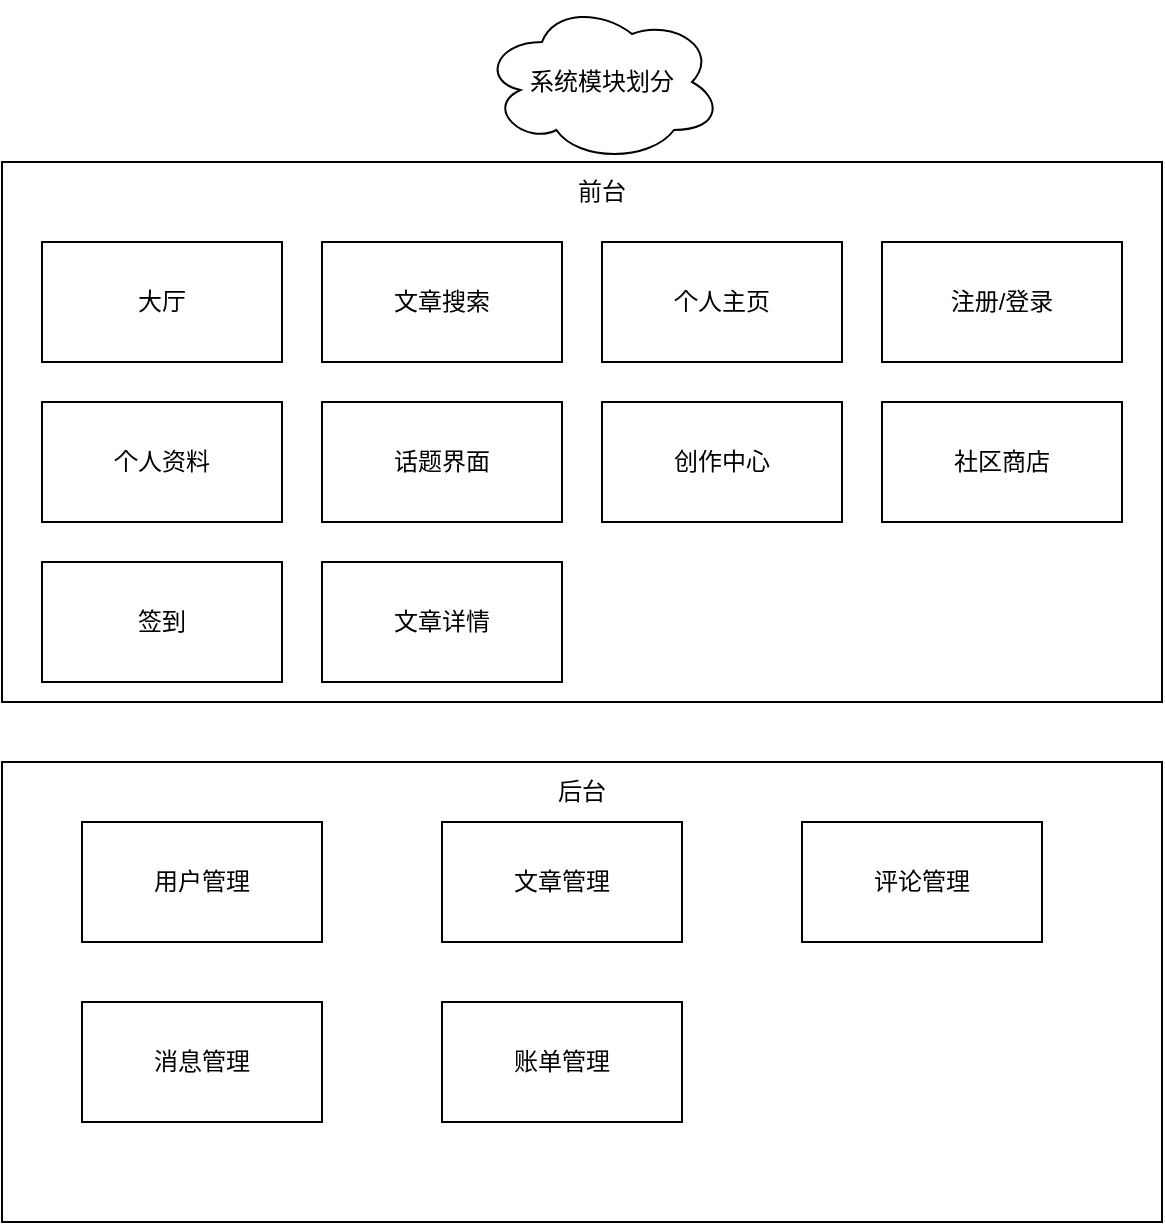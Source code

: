 <mxfile version="18.1.3" type="device"><diagram id="JGRQbJ1ssKBl16_wPsgq" name="第 1 页"><mxGraphModel dx="823" dy="1785" grid="1" gridSize="10" guides="1" tooltips="1" connect="1" arrows="1" fold="1" page="1" pageScale="1" pageWidth="827" pageHeight="1169" math="0" shadow="0"><root><mxCell id="0"/><mxCell id="1" parent="0"/><mxCell id="N9kkb6XeusPqud6yJhCp-3" value="" style="rounded=0;whiteSpace=wrap;html=1;" vertex="1" parent="1"><mxGeometry x="150" y="190" width="580" height="230" as="geometry"/></mxCell><mxCell id="N9kkb6XeusPqud6yJhCp-1" value="系统模块划分" style="ellipse;shape=cloud;whiteSpace=wrap;html=1;" vertex="1" parent="1"><mxGeometry x="390" y="-190" width="120" height="80" as="geometry"/></mxCell><mxCell id="N9kkb6XeusPqud6yJhCp-2" value="文章管理" style="rounded=0;whiteSpace=wrap;html=1;" vertex="1" parent="1"><mxGeometry x="370" y="220" width="120" height="60" as="geometry"/></mxCell><mxCell id="N9kkb6XeusPqud6yJhCp-4" value="后台" style="text;html=1;strokeColor=none;fillColor=none;align=center;verticalAlign=middle;whiteSpace=wrap;rounded=0;" vertex="1" parent="1"><mxGeometry x="410" y="190" width="60" height="30" as="geometry"/></mxCell><mxCell id="N9kkb6XeusPqud6yJhCp-5" value="用户管理" style="rounded=0;whiteSpace=wrap;html=1;" vertex="1" parent="1"><mxGeometry x="190" y="220" width="120" height="60" as="geometry"/></mxCell><mxCell id="N9kkb6XeusPqud6yJhCp-6" value="评论管理" style="rounded=0;whiteSpace=wrap;html=1;" vertex="1" parent="1"><mxGeometry x="550" y="220" width="120" height="60" as="geometry"/></mxCell><mxCell id="N9kkb6XeusPqud6yJhCp-7" value="消息管理" style="rounded=0;whiteSpace=wrap;html=1;" vertex="1" parent="1"><mxGeometry x="190" y="310" width="120" height="60" as="geometry"/></mxCell><mxCell id="N9kkb6XeusPqud6yJhCp-8" value="账单管理" style="rounded=0;whiteSpace=wrap;html=1;" vertex="1" parent="1"><mxGeometry x="370" y="310" width="120" height="60" as="geometry"/></mxCell><mxCell id="N9kkb6XeusPqud6yJhCp-10" value="" style="rounded=0;whiteSpace=wrap;html=1;" vertex="1" parent="1"><mxGeometry x="150" y="-110" width="580" height="270" as="geometry"/></mxCell><mxCell id="N9kkb6XeusPqud6yJhCp-12" value="前台" style="text;html=1;strokeColor=none;fillColor=none;align=center;verticalAlign=middle;whiteSpace=wrap;rounded=0;" vertex="1" parent="1"><mxGeometry x="420" y="-110" width="60" height="30" as="geometry"/></mxCell><mxCell id="N9kkb6XeusPqud6yJhCp-13" value="大厅" style="rounded=0;whiteSpace=wrap;html=1;" vertex="1" parent="1"><mxGeometry x="170" y="-70" width="120" height="60" as="geometry"/></mxCell><mxCell id="N9kkb6XeusPqud6yJhCp-14" value="文章搜索" style="rounded=0;whiteSpace=wrap;html=1;" vertex="1" parent="1"><mxGeometry x="310" y="-70" width="120" height="60" as="geometry"/></mxCell><mxCell id="N9kkb6XeusPqud6yJhCp-17" value="个人主页" style="rounded=0;whiteSpace=wrap;html=1;" vertex="1" parent="1"><mxGeometry x="450" y="-70" width="120" height="60" as="geometry"/></mxCell><mxCell id="N9kkb6XeusPqud6yJhCp-18" value="注册/登录" style="rounded=0;whiteSpace=wrap;html=1;" vertex="1" parent="1"><mxGeometry x="590" y="-70" width="120" height="60" as="geometry"/></mxCell><mxCell id="N9kkb6XeusPqud6yJhCp-21" value="个人资料" style="rounded=0;whiteSpace=wrap;html=1;" vertex="1" parent="1"><mxGeometry x="170" y="10" width="120" height="60" as="geometry"/></mxCell><mxCell id="N9kkb6XeusPqud6yJhCp-22" value="话题界面" style="rounded=0;whiteSpace=wrap;html=1;" vertex="1" parent="1"><mxGeometry x="310" y="10" width="120" height="60" as="geometry"/></mxCell><mxCell id="N9kkb6XeusPqud6yJhCp-23" value="创作中心" style="rounded=0;whiteSpace=wrap;html=1;" vertex="1" parent="1"><mxGeometry x="450" y="10" width="120" height="60" as="geometry"/></mxCell><mxCell id="N9kkb6XeusPqud6yJhCp-24" value="社区商店" style="rounded=0;whiteSpace=wrap;html=1;" vertex="1" parent="1"><mxGeometry x="590" y="10" width="120" height="60" as="geometry"/></mxCell><mxCell id="N9kkb6XeusPqud6yJhCp-26" value="签到" style="rounded=0;whiteSpace=wrap;html=1;" vertex="1" parent="1"><mxGeometry x="170" y="90" width="120" height="60" as="geometry"/></mxCell><mxCell id="N9kkb6XeusPqud6yJhCp-27" value="文章详情" style="rounded=0;whiteSpace=wrap;html=1;" vertex="1" parent="1"><mxGeometry x="310" y="90" width="120" height="60" as="geometry"/></mxCell></root></mxGraphModel></diagram></mxfile>